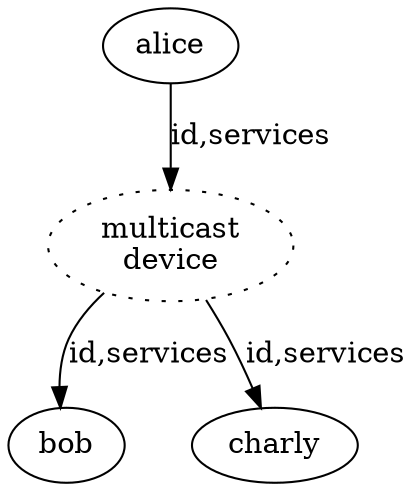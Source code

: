 digraph {
  router[style=dotted label="multicast\ndevice"]
  alice -> router [label="id,services"]; 
  router -> bob [label="id,services"];
  router -> charly [label="id,services"];
}